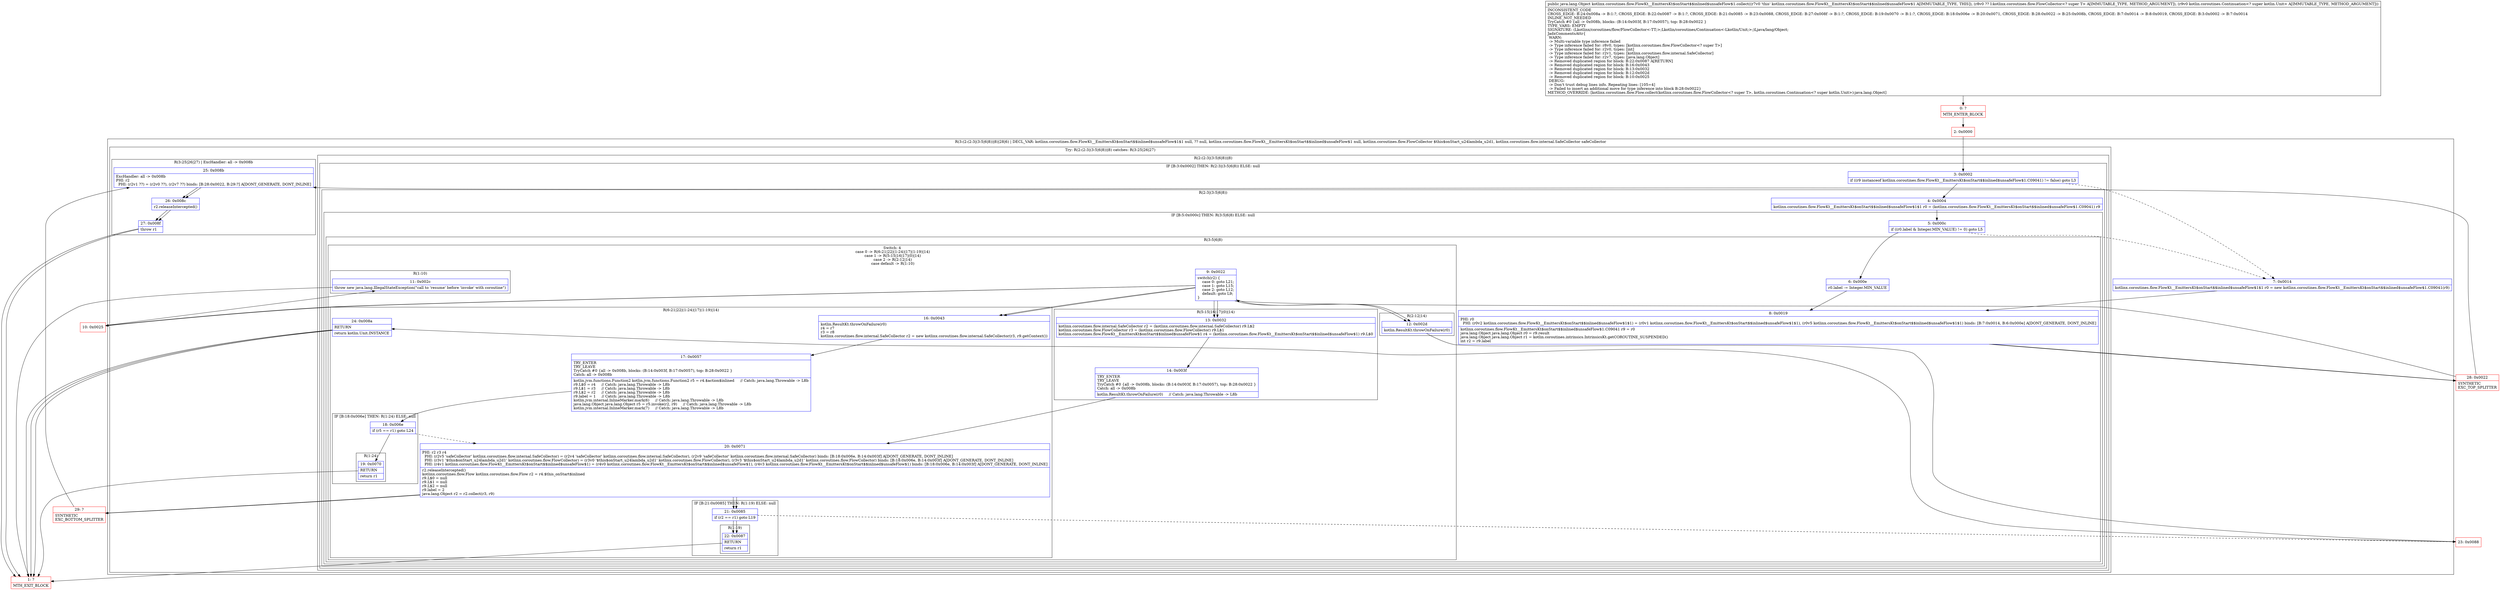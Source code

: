 digraph "CFG forkotlinx.coroutines.flow.FlowKt__EmittersKt$onStart$$inlined$unsafeFlow$1.collect(Lkotlinx\/coroutines\/flow\/FlowCollector;Lkotlin\/coroutines\/Continuation;)Ljava\/lang\/Object;" {
subgraph cluster_Region_1902166298 {
label = "R(3:(2:(2:3|(3:5|6|8))|8)|28|6) | DECL_VAR: kotlinx.coroutines.flow.FlowKt__EmittersKt$onStart$$inlined$unsafeFlow$1$1 null, ?? null, kotlinx.coroutines.flow.FlowKt__EmittersKt$onStart$$inlined$unsafeFlow$1 null, kotlinx.coroutines.flow.FlowCollector $this$onStart_u24lambda_u2d1, kotlinx.coroutines.flow.internal.SafeCollector safeCollector\l";
node [shape=record,color=blue];
subgraph cluster_TryCatchRegion_1970849080 {
label = "Try: R(2:(2:3|(3:5|6|8))|8) catches: R(3:25|26|27)";
node [shape=record,color=blue];
subgraph cluster_Region_423151128 {
label = "R(2:(2:3|(3:5|6|8))|8)";
node [shape=record,color=blue];
subgraph cluster_IfRegion_292696966 {
label = "IF [B:3:0x0002] THEN: R(2:3|(3:5|6|8)) ELSE: null";
node [shape=record,color=blue];
Node_3 [shape=record,label="{3\:\ 0x0002|if ((r9 instanceof kotlinx.coroutines.flow.FlowKt__EmittersKt$onStart$$inlined$unsafeFlow$1.C09041) != false) goto L3\l}"];
subgraph cluster_Region_1360004931 {
label = "R(2:3|(3:5|6|8))";
node [shape=record,color=blue];
Node_4 [shape=record,label="{4\:\ 0x0004|kotlinx.coroutines.flow.FlowKt__EmittersKt$onStart$$inlined$unsafeFlow$1$1 r0 = (kotlinx.coroutines.flow.FlowKt__EmittersKt$onStart$$inlined$unsafeFlow$1.C09041) r9\l}"];
subgraph cluster_IfRegion_864607590 {
label = "IF [B:5:0x000c] THEN: R(3:5|6|8) ELSE: null";
node [shape=record,color=blue];
Node_5 [shape=record,label="{5\:\ 0x000c|if ((r0.label & Integer.MIN_VALUE) != 0) goto L5\l}"];
subgraph cluster_Region_1543438708 {
label = "R(3:5|6|8)";
node [shape=record,color=blue];
Node_6 [shape=record,label="{6\:\ 0x000e|r0.label \-= Integer.MIN_VALUE\l}"];
Node_8 [shape=record,label="{8\:\ 0x0019|PHI: r0 \l  PHI: (r0v2 kotlinx.coroutines.flow.FlowKt__EmittersKt$onStart$$inlined$unsafeFlow$1$1) = (r0v1 kotlinx.coroutines.flow.FlowKt__EmittersKt$onStart$$inlined$unsafeFlow$1$1), (r0v5 kotlinx.coroutines.flow.FlowKt__EmittersKt$onStart$$inlined$unsafeFlow$1$1) binds: [B:7:0x0014, B:6:0x000e] A[DONT_GENERATE, DONT_INLINE]\l|kotlinx.coroutines.flow.FlowKt__EmittersKt$onStart$$inlined$unsafeFlow$1.C09041 r9 = r0\ljava.lang.Object java.lang.Object r0 = r9.result\ljava.lang.Object java.lang.Object r1 = kotlin.coroutines.intrinsics.IntrinsicsKt.getCOROUTINE_SUSPENDED()\lint r2 = r9.label\l}"];
subgraph cluster_SwitchRegion_552276509 {
label = "Switch: 4
 case 0 -> R(6:21|22|(1:24)|17|(1:19)|14)
 case 1 -> R(5:15|16|17|(0)|14)
 case 2 -> R(2:12|14)
 case default -> R(1:10)";
node [shape=record,color=blue];
Node_9 [shape=record,label="{9\:\ 0x0022|switch(r2) \{\l    case 0: goto L21;\l    case 1: goto L15;\l    case 2: goto L12;\l    default: goto L9;\l\}\l}"];
subgraph cluster_Region_572542526 {
label = "R(6:21|22|(1:24)|17|(1:19)|14)";
node [shape=record,color=blue];
Node_16 [shape=record,label="{16\:\ 0x0043|kotlin.ResultKt.throwOnFailure(r0)\lr4 = r7\lr3 = r8\lkotlinx.coroutines.flow.internal.SafeCollector r2 = new kotlinx.coroutines.flow.internal.SafeCollector(r3, r9.getContext())\l}"];
Node_17 [shape=record,label="{17\:\ 0x0057|TRY_ENTER\lTRY_LEAVE\lTryCatch #0 \{all \-\> 0x008b, blocks: (B:14:0x003f, B:17:0x0057), top: B:28:0x0022 \}\lCatch: all \-\> 0x008b\l|kotlin.jvm.functions.Function2 kotlin.jvm.functions.Function2 r5 = r4.$action$inlined     \/\/ Catch: java.lang.Throwable \-\> L8b\lr9.L$0 = r4     \/\/ Catch: java.lang.Throwable \-\> L8b\lr9.L$1 = r3     \/\/ Catch: java.lang.Throwable \-\> L8b\lr9.L$2 = r2     \/\/ Catch: java.lang.Throwable \-\> L8b\lr9.label = 1     \/\/ Catch: java.lang.Throwable \-\> L8b\lkotlin.jvm.internal.InlineMarker.mark(6)     \/\/ Catch: java.lang.Throwable \-\> L8b\ljava.lang.Object java.lang.Object r5 = r5.invoke(r2, r9)     \/\/ Catch: java.lang.Throwable \-\> L8b\lkotlin.jvm.internal.InlineMarker.mark(7)     \/\/ Catch: java.lang.Throwable \-\> L8b\l}"];
subgraph cluster_IfRegion_655575511 {
label = "IF [B:18:0x006e] THEN: R(1:24) ELSE: null";
node [shape=record,color=blue];
Node_18 [shape=record,label="{18\:\ 0x006e|if (r5 == r1) goto L24\l}"];
subgraph cluster_Region_132293301 {
label = "R(1:24)";
node [shape=record,color=blue];
Node_19 [shape=record,label="{19\:\ 0x0070|RETURN\l|return r1\l}"];
}
}
Node_20 [shape=record,label="{20\:\ 0x0071|PHI: r2 r3 r4 \l  PHI: (r2v5 'safeCollector' kotlinx.coroutines.flow.internal.SafeCollector) = (r2v4 'safeCollector' kotlinx.coroutines.flow.internal.SafeCollector), (r2v9 'safeCollector' kotlinx.coroutines.flow.internal.SafeCollector) binds: [B:18:0x006e, B:14:0x003f] A[DONT_GENERATE, DONT_INLINE]\l  PHI: (r3v1 '$this$onStart_u24lambda_u2d1' kotlinx.coroutines.flow.FlowCollector) = (r3v0 '$this$onStart_u24lambda_u2d1' kotlinx.coroutines.flow.FlowCollector), (r3v3 '$this$onStart_u24lambda_u2d1' kotlinx.coroutines.flow.FlowCollector) binds: [B:18:0x006e, B:14:0x003f] A[DONT_GENERATE, DONT_INLINE]\l  PHI: (r4v1 kotlinx.coroutines.flow.FlowKt__EmittersKt$onStart$$inlined$unsafeFlow$1) = (r4v0 kotlinx.coroutines.flow.FlowKt__EmittersKt$onStart$$inlined$unsafeFlow$1), (r4v3 kotlinx.coroutines.flow.FlowKt__EmittersKt$onStart$$inlined$unsafeFlow$1) binds: [B:18:0x006e, B:14:0x003f] A[DONT_GENERATE, DONT_INLINE]\l|r2.releaseIntercepted()\lkotlinx.coroutines.flow.Flow kotlinx.coroutines.flow.Flow r2 = r4.$this_onStart$inlined\lr9.L$0 = null\lr9.L$1 = null\lr9.L$2 = null\lr9.label = 2\ljava.lang.Object r2 = r2.collect(r3, r9)\l}"];
subgraph cluster_IfRegion_736771475 {
label = "IF [B:21:0x0085] THEN: R(1:19) ELSE: null";
node [shape=record,color=blue];
Node_21 [shape=record,label="{21\:\ 0x0085|if (r2 == r1) goto L19\l}"];
subgraph cluster_Region_258888760 {
label = "R(1:19)";
node [shape=record,color=blue];
Node_22 [shape=record,label="{22\:\ 0x0087|RETURN\l|return r1\l}"];
}
}
Node_24 [shape=record,label="{24\:\ 0x008a|RETURN\l|return kotlin.Unit.INSTANCE\l}"];
}
subgraph cluster_Region_1430201201 {
label = "R(5:15|16|17|(0)|14)";
node [shape=record,color=blue];
Node_13 [shape=record,label="{13\:\ 0x0032|kotlinx.coroutines.flow.internal.SafeCollector r2 = (kotlinx.coroutines.flow.internal.SafeCollector) r9.L$2\lkotlinx.coroutines.flow.FlowCollector r3 = (kotlinx.coroutines.flow.FlowCollector) r9.L$1\lkotlinx.coroutines.flow.FlowKt__EmittersKt$onStart$$inlined$unsafeFlow$1 r4 = (kotlinx.coroutines.flow.FlowKt__EmittersKt$onStart$$inlined$unsafeFlow$1) r9.L$0\l}"];
Node_14 [shape=record,label="{14\:\ 0x003f|TRY_ENTER\lTRY_LEAVE\lTryCatch #0 \{all \-\> 0x008b, blocks: (B:14:0x003f, B:17:0x0057), top: B:28:0x0022 \}\lCatch: all \-\> 0x008b\l|kotlin.ResultKt.throwOnFailure(r0)     \/\/ Catch: java.lang.Throwable \-\> L8b\l}"];
Node_20 [shape=record,label="{20\:\ 0x0071|PHI: r2 r3 r4 \l  PHI: (r2v5 'safeCollector' kotlinx.coroutines.flow.internal.SafeCollector) = (r2v4 'safeCollector' kotlinx.coroutines.flow.internal.SafeCollector), (r2v9 'safeCollector' kotlinx.coroutines.flow.internal.SafeCollector) binds: [B:18:0x006e, B:14:0x003f] A[DONT_GENERATE, DONT_INLINE]\l  PHI: (r3v1 '$this$onStart_u24lambda_u2d1' kotlinx.coroutines.flow.FlowCollector) = (r3v0 '$this$onStart_u24lambda_u2d1' kotlinx.coroutines.flow.FlowCollector), (r3v3 '$this$onStart_u24lambda_u2d1' kotlinx.coroutines.flow.FlowCollector) binds: [B:18:0x006e, B:14:0x003f] A[DONT_GENERATE, DONT_INLINE]\l  PHI: (r4v1 kotlinx.coroutines.flow.FlowKt__EmittersKt$onStart$$inlined$unsafeFlow$1) = (r4v0 kotlinx.coroutines.flow.FlowKt__EmittersKt$onStart$$inlined$unsafeFlow$1), (r4v3 kotlinx.coroutines.flow.FlowKt__EmittersKt$onStart$$inlined$unsafeFlow$1) binds: [B:18:0x006e, B:14:0x003f] A[DONT_GENERATE, DONT_INLINE]\l|r2.releaseIntercepted()\lkotlinx.coroutines.flow.Flow kotlinx.coroutines.flow.Flow r2 = r4.$this_onStart$inlined\lr9.L$0 = null\lr9.L$1 = null\lr9.L$2 = null\lr9.label = 2\ljava.lang.Object r2 = r2.collect(r3, r9)\l}"];
subgraph cluster_IfRegion_848230899 {
label = "IF [B:21:0x0085] THEN: R(0) ELSE: null";
node [shape=record,color=blue];
Node_21 [shape=record,label="{21\:\ 0x0085|if (r2 == r1) goto L19\l}"];
subgraph cluster_Region_15372074 {
label = "R(0)";
node [shape=record,color=blue];
}
}
Node_24 [shape=record,label="{24\:\ 0x008a|RETURN\l|return kotlin.Unit.INSTANCE\l}"];
}
subgraph cluster_Region_71568522 {
label = "R(2:12|14)";
node [shape=record,color=blue];
Node_12 [shape=record,label="{12\:\ 0x002d|kotlin.ResultKt.throwOnFailure(r0)\l}"];
Node_24 [shape=record,label="{24\:\ 0x008a|RETURN\l|return kotlin.Unit.INSTANCE\l}"];
}
subgraph cluster_Region_1606254889 {
label = "R(1:10)";
node [shape=record,color=blue];
Node_11 [shape=record,label="{11\:\ 0x002c|throw new java.lang.IllegalStateException(\"call to 'resume' before 'invoke' with coroutine\")\l}"];
}
}
}
}
}
}
subgraph cluster_SwitchRegion_1511503158 {
label = "Switch: 0";
node [shape=record,color=blue];
Node_9 [shape=record,label="{9\:\ 0x0022|switch(r2) \{\l    case 0: goto L21;\l    case 1: goto L15;\l    case 2: goto L12;\l    default: goto L9;\l\}\l}"];
}
}
subgraph cluster_Region_665187800 {
label = "R(3:25|26|27) | ExcHandler: all \-\> 0x008b\l";
node [shape=record,color=blue];
Node_25 [shape=record,label="{25\:\ 0x008b|ExcHandler: all \-\> 0x008b\lPHI: r2 \l  PHI: (r2v1 ??) = (r2v0 ??), (r2v7 ??) binds: [B:28:0x0022, B:29:?] A[DONT_GENERATE, DONT_INLINE]\l}"];
Node_26 [shape=record,label="{26\:\ 0x008c|r2.releaseIntercepted()\l}"];
Node_27 [shape=record,label="{27\:\ 0x008f|throw r1\l}"];
}
}
Node_7 [shape=record,label="{7\:\ 0x0014|kotlinx.coroutines.flow.FlowKt__EmittersKt$onStart$$inlined$unsafeFlow$1$1 r0 = new kotlinx.coroutines.flow.FlowKt__EmittersKt$onStart$$inlined$unsafeFlow$1.C09041(r9)\l}"];
Node_8 [shape=record,label="{8\:\ 0x0019|PHI: r0 \l  PHI: (r0v2 kotlinx.coroutines.flow.FlowKt__EmittersKt$onStart$$inlined$unsafeFlow$1$1) = (r0v1 kotlinx.coroutines.flow.FlowKt__EmittersKt$onStart$$inlined$unsafeFlow$1$1), (r0v5 kotlinx.coroutines.flow.FlowKt__EmittersKt$onStart$$inlined$unsafeFlow$1$1) binds: [B:7:0x0014, B:6:0x000e] A[DONT_GENERATE, DONT_INLINE]\l|kotlinx.coroutines.flow.FlowKt__EmittersKt$onStart$$inlined$unsafeFlow$1.C09041 r9 = r0\ljava.lang.Object java.lang.Object r0 = r9.result\ljava.lang.Object java.lang.Object r1 = kotlin.coroutines.intrinsics.IntrinsicsKt.getCOROUTINE_SUSPENDED()\lint r2 = r9.label\l}"];
}
subgraph cluster_Region_665187800 {
label = "R(3:25|26|27) | ExcHandler: all \-\> 0x008b\l";
node [shape=record,color=blue];
Node_25 [shape=record,label="{25\:\ 0x008b|ExcHandler: all \-\> 0x008b\lPHI: r2 \l  PHI: (r2v1 ??) = (r2v0 ??), (r2v7 ??) binds: [B:28:0x0022, B:29:?] A[DONT_GENERATE, DONT_INLINE]\l}"];
Node_26 [shape=record,label="{26\:\ 0x008c|r2.releaseIntercepted()\l}"];
Node_27 [shape=record,label="{27\:\ 0x008f|throw r1\l}"];
}
Node_0 [shape=record,color=red,label="{0\:\ ?|MTH_ENTER_BLOCK\l}"];
Node_2 [shape=record,color=red,label="{2\:\ 0x0000}"];
Node_28 [shape=record,color=red,label="{28\:\ 0x0022|SYNTHETIC\lEXC_TOP_SPLITTER\l}"];
Node_10 [shape=record,color=red,label="{10\:\ 0x0025}"];
Node_1 [shape=record,color=red,label="{1\:\ ?|MTH_EXIT_BLOCK\l}"];
Node_23 [shape=record,color=red,label="{23\:\ 0x0088}"];
Node_29 [shape=record,color=red,label="{29\:\ ?|SYNTHETIC\lEXC_BOTTOM_SPLITTER\l}"];
MethodNode[shape=record,label="{public java.lang.Object kotlinx.coroutines.flow.FlowKt__EmittersKt$onStart$$inlined$unsafeFlow$1.collect((r7v0 'this' kotlinx.coroutines.flow.FlowKt__EmittersKt$onStart$$inlined$unsafeFlow$1 A[IMMUTABLE_TYPE, THIS]), (r8v0 ?? I:kotlinx.coroutines.flow.FlowCollector\<? super T\> A[IMMUTABLE_TYPE, METHOD_ARGUMENT]), (r9v0 kotlin.coroutines.Continuation\<? super kotlin.Unit\> A[IMMUTABLE_TYPE, METHOD_ARGUMENT]))  | INCONSISTENT_CODE\lCROSS_EDGE: B:24:0x008a \-\> B:1:?, CROSS_EDGE: B:22:0x0087 \-\> B:1:?, CROSS_EDGE: B:21:0x0085 \-\> B:23:0x0088, CROSS_EDGE: B:27:0x008f \-\> B:1:?, CROSS_EDGE: B:19:0x0070 \-\> B:1:?, CROSS_EDGE: B:18:0x006e \-\> B:20:0x0071, CROSS_EDGE: B:28:0x0022 \-\> B:25:0x008b, CROSS_EDGE: B:7:0x0014 \-\> B:8:0x0019, CROSS_EDGE: B:3:0x0002 \-\> B:7:0x0014\lINLINE_NOT_NEEDED\lTryCatch #0 \{all \-\> 0x008b, blocks: (B:14:0x003f, B:17:0x0057), top: B:28:0x0022 \}\lTYPE_VARS: EMPTY\lSIGNATURE: (Lkotlinx\/coroutines\/flow\/FlowCollector\<\-TT;\>;Lkotlin\/coroutines\/Continuation\<\-Lkotlin\/Unit;\>;)Ljava\/lang\/Object;\lJadxCommentsAttr\{\l WARN: \l \-\> Multi\-variable type inference failed\l \-\> Type inference failed for: r8v0, types: [kotlinx.coroutines.flow.FlowCollector\<? super T\>]\l \-\> Type inference failed for: r2v0, types: [int]\l \-\> Type inference failed for: r2v1, types: [kotlinx.coroutines.flow.internal.SafeCollector]\l \-\> Type inference failed for: r2v7, types: [java.lang.Object]\l \-\> Removed duplicated region for block: B:22:0x0087 A[RETURN]\l \-\> Removed duplicated region for block: B:16:0x0043 \l \-\> Removed duplicated region for block: B:13:0x0032 \l \-\> Removed duplicated region for block: B:12:0x002d \l \-\> Removed duplicated region for block: B:10:0x0025 \l DEBUG: \l \-\> Don't trust debug lines info. Repeating lines: [105=4]\l \-\> Failed to insert an additional move for type inference into block B:28:0x0022\}\lMETHOD_OVERRIDE: [kotlinx.coroutines.flow.Flow.collect(kotlinx.coroutines.flow.FlowCollector\<? super T\>, kotlin.coroutines.Continuation\<? super kotlin.Unit\>):java.lang.Object]\l}"];
MethodNode -> Node_0;Node_3 -> Node_4;
Node_3 -> Node_7[style=dashed];
Node_4 -> Node_5;
Node_5 -> Node_6;
Node_5 -> Node_7[style=dashed];
Node_6 -> Node_8;
Node_8 -> Node_28;
Node_9 -> Node_10;
Node_9 -> Node_12;
Node_9 -> Node_13;
Node_9 -> Node_16;
Node_16 -> Node_17;
Node_17 -> Node_18;
Node_18 -> Node_19;
Node_18 -> Node_20[style=dashed];
Node_19 -> Node_1;
Node_20 -> Node_21;
Node_20 -> Node_29;
Node_21 -> Node_22;
Node_21 -> Node_23[style=dashed];
Node_22 -> Node_1;
Node_24 -> Node_1;
Node_13 -> Node_14;
Node_14 -> Node_20;
Node_20 -> Node_21;
Node_20 -> Node_29;
Node_21 -> Node_22;
Node_21 -> Node_23[style=dashed];
Node_24 -> Node_1;
Node_12 -> Node_23;
Node_24 -> Node_1;
Node_11 -> Node_1;
Node_9 -> Node_10;
Node_9 -> Node_12;
Node_9 -> Node_13;
Node_9 -> Node_16;
Node_25 -> Node_26;
Node_26 -> Node_27;
Node_27 -> Node_1;
Node_7 -> Node_8;
Node_8 -> Node_28;
Node_25 -> Node_26;
Node_26 -> Node_27;
Node_27 -> Node_1;
Node_0 -> Node_2;
Node_2 -> Node_3;
Node_28 -> Node_9;
Node_28 -> Node_25;
Node_10 -> Node_11;
Node_23 -> Node_24;
Node_29 -> Node_25;
}

